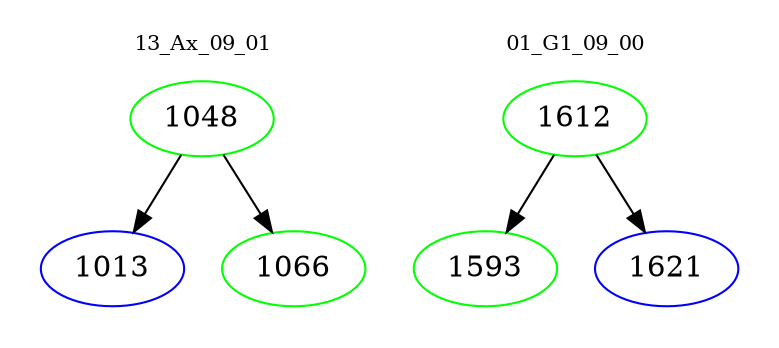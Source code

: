 digraph{
subgraph cluster_0 {
color = white
label = "13_Ax_09_01";
fontsize=10;
T0_1048 [label="1048", color="green"]
T0_1048 -> T0_1013 [color="black"]
T0_1013 [label="1013", color="blue"]
T0_1048 -> T0_1066 [color="black"]
T0_1066 [label="1066", color="green"]
}
subgraph cluster_1 {
color = white
label = "01_G1_09_00";
fontsize=10;
T1_1612 [label="1612", color="green"]
T1_1612 -> T1_1593 [color="black"]
T1_1593 [label="1593", color="green"]
T1_1612 -> T1_1621 [color="black"]
T1_1621 [label="1621", color="blue"]
}
}
